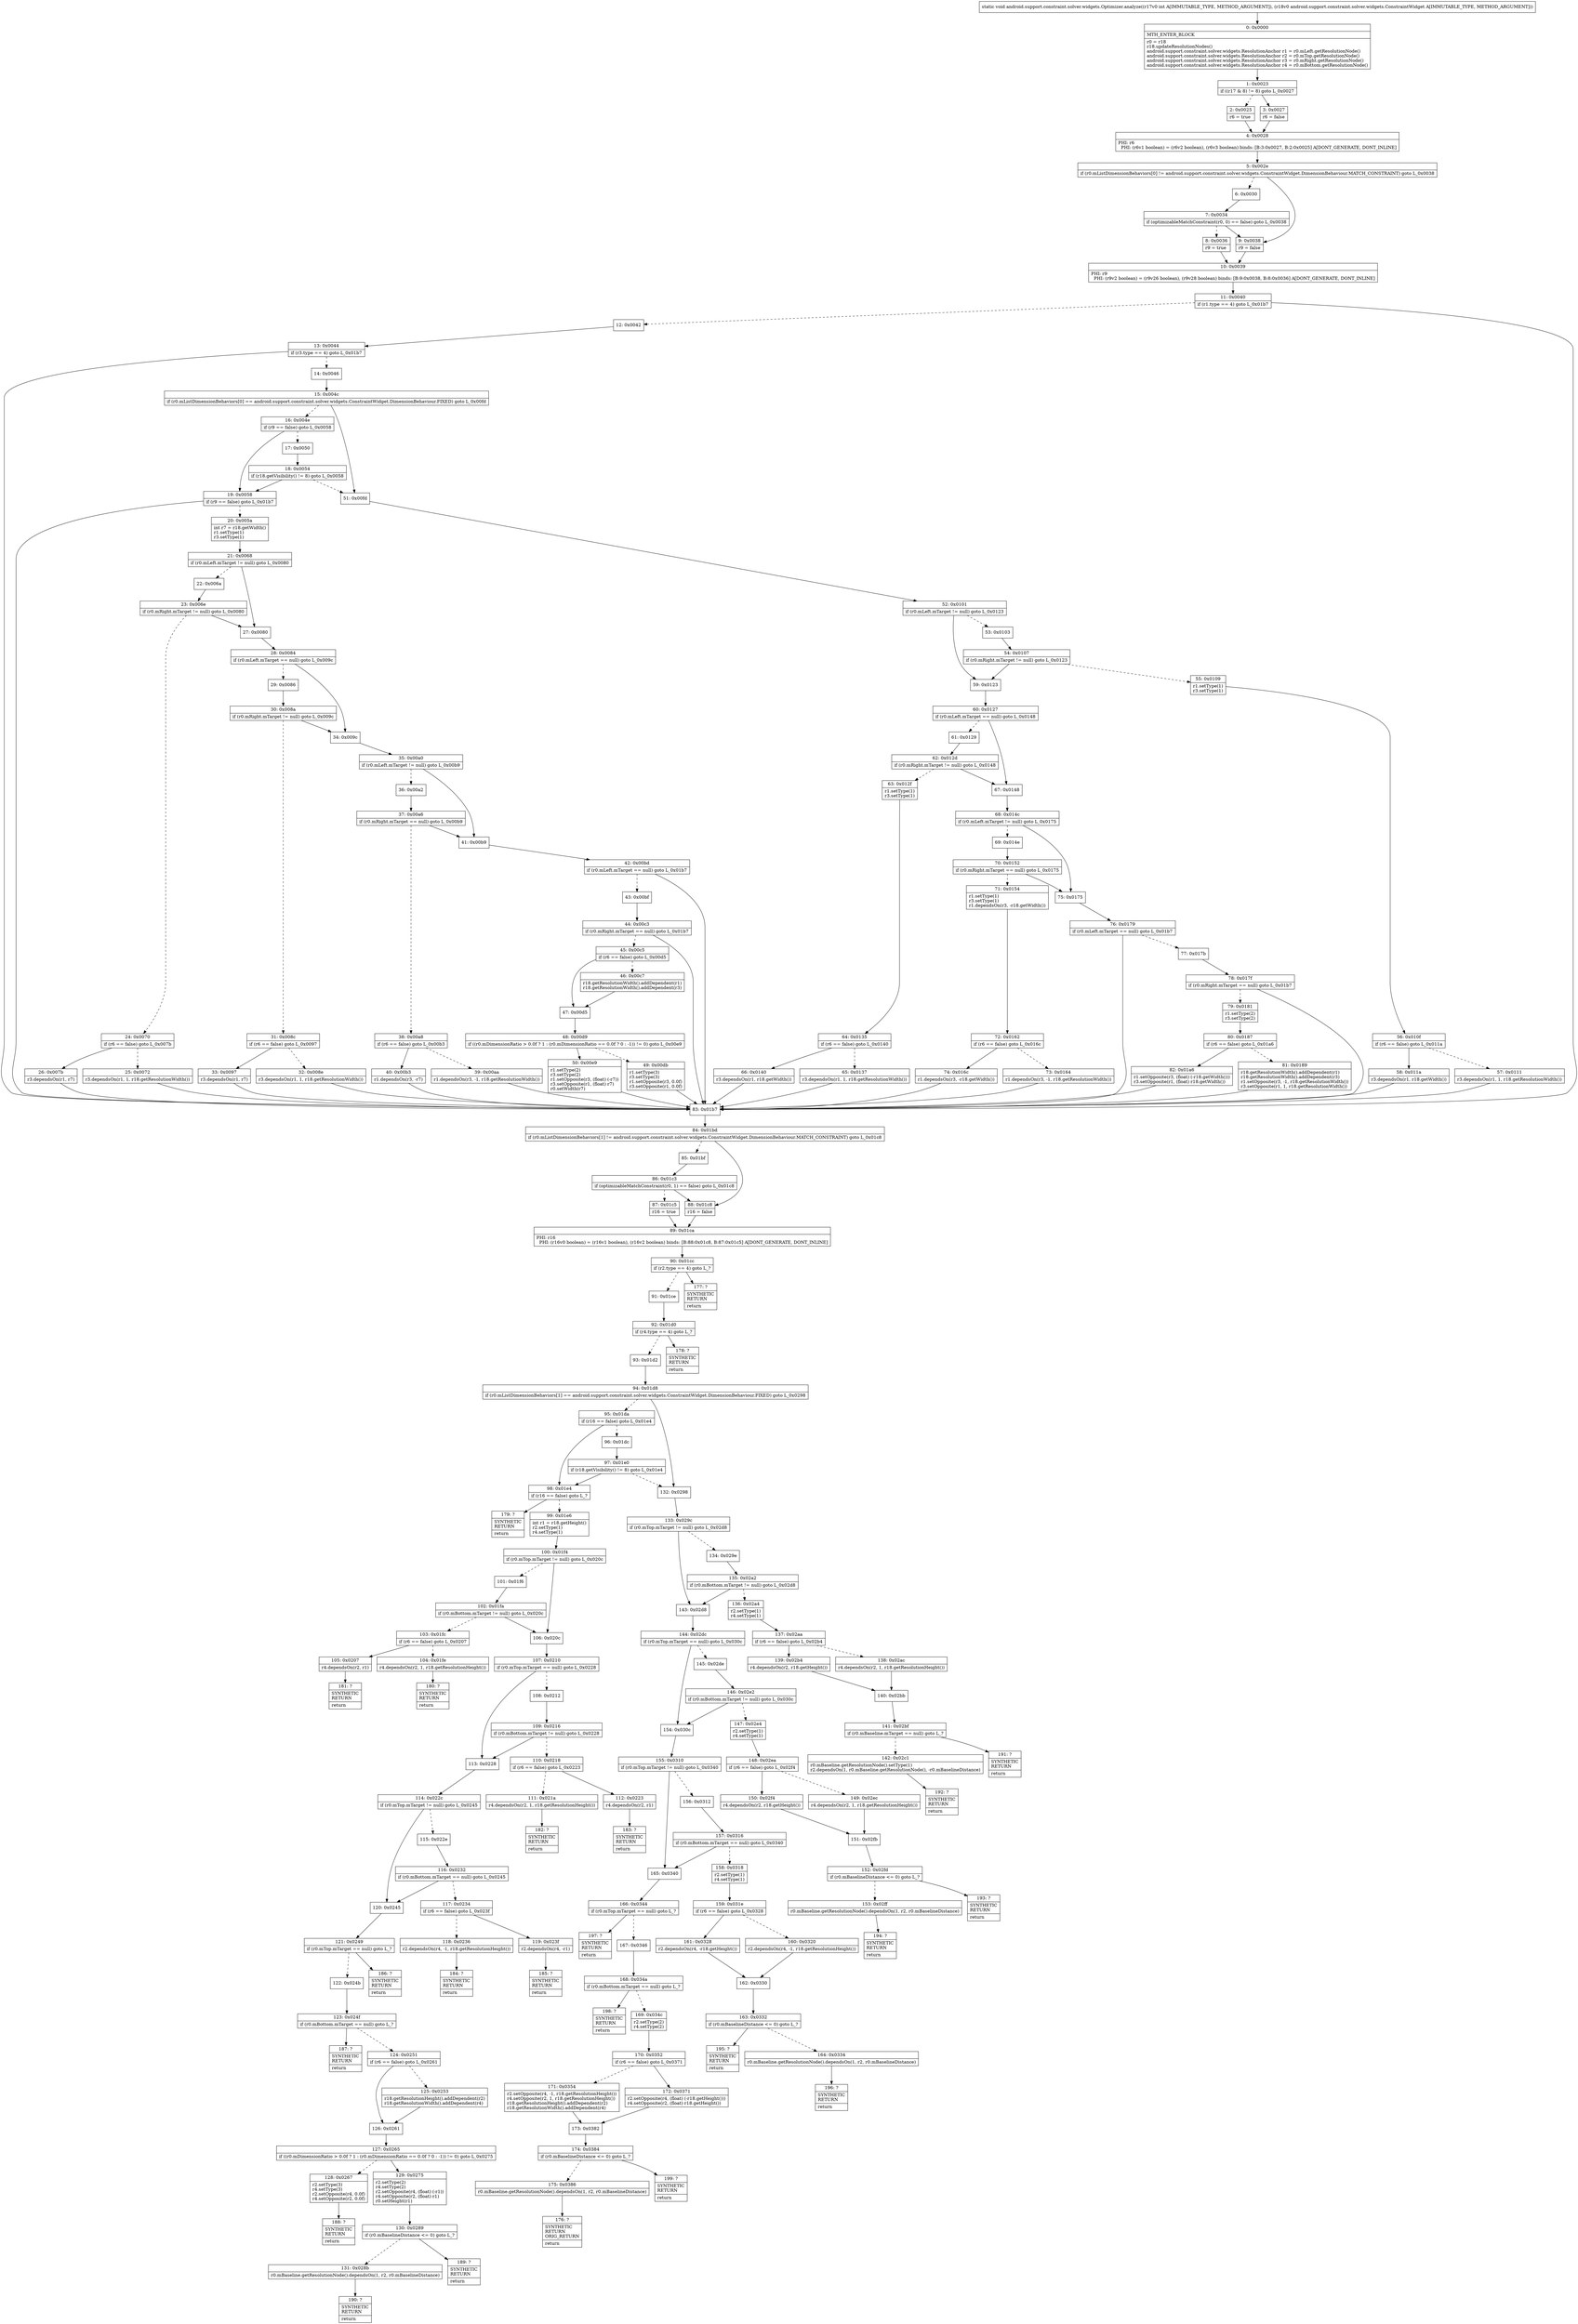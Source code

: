 digraph "CFG forandroid.support.constraint.solver.widgets.Optimizer.analyze(ILandroid\/support\/constraint\/solver\/widgets\/ConstraintWidget;)V" {
Node_0 [shape=record,label="{0\:\ 0x0000|MTH_ENTER_BLOCK\l|r0 = r18\lr18.updateResolutionNodes()\landroid.support.constraint.solver.widgets.ResolutionAnchor r1 = r0.mLeft.getResolutionNode()\landroid.support.constraint.solver.widgets.ResolutionAnchor r2 = r0.mTop.getResolutionNode()\landroid.support.constraint.solver.widgets.ResolutionAnchor r3 = r0.mRight.getResolutionNode()\landroid.support.constraint.solver.widgets.ResolutionAnchor r4 = r0.mBottom.getResolutionNode()\l}"];
Node_1 [shape=record,label="{1\:\ 0x0023|if ((r17 & 8) != 8) goto L_0x0027\l}"];
Node_2 [shape=record,label="{2\:\ 0x0025|r6 = true\l}"];
Node_3 [shape=record,label="{3\:\ 0x0027|r6 = false\l}"];
Node_4 [shape=record,label="{4\:\ 0x0028|PHI: r6 \l  PHI: (r6v1 boolean) = (r6v2 boolean), (r6v3 boolean) binds: [B:3:0x0027, B:2:0x0025] A[DONT_GENERATE, DONT_INLINE]\l}"];
Node_5 [shape=record,label="{5\:\ 0x002e|if (r0.mListDimensionBehaviors[0] != android.support.constraint.solver.widgets.ConstraintWidget.DimensionBehaviour.MATCH_CONSTRAINT) goto L_0x0038\l}"];
Node_6 [shape=record,label="{6\:\ 0x0030}"];
Node_7 [shape=record,label="{7\:\ 0x0034|if (optimizableMatchConstraint(r0, 0) == false) goto L_0x0038\l}"];
Node_8 [shape=record,label="{8\:\ 0x0036|r9 = true\l}"];
Node_9 [shape=record,label="{9\:\ 0x0038|r9 = false\l}"];
Node_10 [shape=record,label="{10\:\ 0x0039|PHI: r9 \l  PHI: (r9v2 boolean) = (r9v26 boolean), (r9v28 boolean) binds: [B:9:0x0038, B:8:0x0036] A[DONT_GENERATE, DONT_INLINE]\l}"];
Node_11 [shape=record,label="{11\:\ 0x0040|if (r1.type == 4) goto L_0x01b7\l}"];
Node_12 [shape=record,label="{12\:\ 0x0042}"];
Node_13 [shape=record,label="{13\:\ 0x0044|if (r3.type == 4) goto L_0x01b7\l}"];
Node_14 [shape=record,label="{14\:\ 0x0046}"];
Node_15 [shape=record,label="{15\:\ 0x004c|if (r0.mListDimensionBehaviors[0] == android.support.constraint.solver.widgets.ConstraintWidget.DimensionBehaviour.FIXED) goto L_0x00fd\l}"];
Node_16 [shape=record,label="{16\:\ 0x004e|if (r9 == false) goto L_0x0058\l}"];
Node_17 [shape=record,label="{17\:\ 0x0050}"];
Node_18 [shape=record,label="{18\:\ 0x0054|if (r18.getVisibility() != 8) goto L_0x0058\l}"];
Node_19 [shape=record,label="{19\:\ 0x0058|if (r9 == false) goto L_0x01b7\l}"];
Node_20 [shape=record,label="{20\:\ 0x005a|int r7 = r18.getWidth()\lr1.setType(1)\lr3.setType(1)\l}"];
Node_21 [shape=record,label="{21\:\ 0x0068|if (r0.mLeft.mTarget != null) goto L_0x0080\l}"];
Node_22 [shape=record,label="{22\:\ 0x006a}"];
Node_23 [shape=record,label="{23\:\ 0x006e|if (r0.mRight.mTarget != null) goto L_0x0080\l}"];
Node_24 [shape=record,label="{24\:\ 0x0070|if (r6 == false) goto L_0x007b\l}"];
Node_25 [shape=record,label="{25\:\ 0x0072|r3.dependsOn(r1, 1, r18.getResolutionWidth())\l}"];
Node_26 [shape=record,label="{26\:\ 0x007b|r3.dependsOn(r1, r7)\l}"];
Node_27 [shape=record,label="{27\:\ 0x0080}"];
Node_28 [shape=record,label="{28\:\ 0x0084|if (r0.mLeft.mTarget == null) goto L_0x009c\l}"];
Node_29 [shape=record,label="{29\:\ 0x0086}"];
Node_30 [shape=record,label="{30\:\ 0x008a|if (r0.mRight.mTarget != null) goto L_0x009c\l}"];
Node_31 [shape=record,label="{31\:\ 0x008c|if (r6 == false) goto L_0x0097\l}"];
Node_32 [shape=record,label="{32\:\ 0x008e|r3.dependsOn(r1, 1, r18.getResolutionWidth())\l}"];
Node_33 [shape=record,label="{33\:\ 0x0097|r3.dependsOn(r1, r7)\l}"];
Node_34 [shape=record,label="{34\:\ 0x009c}"];
Node_35 [shape=record,label="{35\:\ 0x00a0|if (r0.mLeft.mTarget != null) goto L_0x00b9\l}"];
Node_36 [shape=record,label="{36\:\ 0x00a2}"];
Node_37 [shape=record,label="{37\:\ 0x00a6|if (r0.mRight.mTarget == null) goto L_0x00b9\l}"];
Node_38 [shape=record,label="{38\:\ 0x00a8|if (r6 == false) goto L_0x00b3\l}"];
Node_39 [shape=record,label="{39\:\ 0x00aa|r1.dependsOn(r3, \-1, r18.getResolutionWidth())\l}"];
Node_40 [shape=record,label="{40\:\ 0x00b3|r1.dependsOn(r3, \-r7)\l}"];
Node_41 [shape=record,label="{41\:\ 0x00b9}"];
Node_42 [shape=record,label="{42\:\ 0x00bd|if (r0.mLeft.mTarget == null) goto L_0x01b7\l}"];
Node_43 [shape=record,label="{43\:\ 0x00bf}"];
Node_44 [shape=record,label="{44\:\ 0x00c3|if (r0.mRight.mTarget == null) goto L_0x01b7\l}"];
Node_45 [shape=record,label="{45\:\ 0x00c5|if (r6 == false) goto L_0x00d5\l}"];
Node_46 [shape=record,label="{46\:\ 0x00c7|r18.getResolutionWidth().addDependent(r1)\lr18.getResolutionWidth().addDependent(r3)\l}"];
Node_47 [shape=record,label="{47\:\ 0x00d5}"];
Node_48 [shape=record,label="{48\:\ 0x00d9|if ((r0.mDimensionRatio \> 0.0f ? 1 : (r0.mDimensionRatio == 0.0f ? 0 : \-1)) != 0) goto L_0x00e9\l}"];
Node_49 [shape=record,label="{49\:\ 0x00db|r1.setType(3)\lr3.setType(3)\lr1.setOpposite(r3, 0.0f)\lr3.setOpposite(r1, 0.0f)\l}"];
Node_50 [shape=record,label="{50\:\ 0x00e9|r1.setType(2)\lr3.setType(2)\lr1.setOpposite(r3, (float) (\-r7))\lr3.setOpposite(r1, (float) r7)\lr0.setWidth(r7)\l}"];
Node_51 [shape=record,label="{51\:\ 0x00fd}"];
Node_52 [shape=record,label="{52\:\ 0x0101|if (r0.mLeft.mTarget != null) goto L_0x0123\l}"];
Node_53 [shape=record,label="{53\:\ 0x0103}"];
Node_54 [shape=record,label="{54\:\ 0x0107|if (r0.mRight.mTarget != null) goto L_0x0123\l}"];
Node_55 [shape=record,label="{55\:\ 0x0109|r1.setType(1)\lr3.setType(1)\l}"];
Node_56 [shape=record,label="{56\:\ 0x010f|if (r6 == false) goto L_0x011a\l}"];
Node_57 [shape=record,label="{57\:\ 0x0111|r3.dependsOn(r1, 1, r18.getResolutionWidth())\l}"];
Node_58 [shape=record,label="{58\:\ 0x011a|r3.dependsOn(r1, r18.getWidth())\l}"];
Node_59 [shape=record,label="{59\:\ 0x0123}"];
Node_60 [shape=record,label="{60\:\ 0x0127|if (r0.mLeft.mTarget == null) goto L_0x0148\l}"];
Node_61 [shape=record,label="{61\:\ 0x0129}"];
Node_62 [shape=record,label="{62\:\ 0x012d|if (r0.mRight.mTarget != null) goto L_0x0148\l}"];
Node_63 [shape=record,label="{63\:\ 0x012f|r1.setType(1)\lr3.setType(1)\l}"];
Node_64 [shape=record,label="{64\:\ 0x0135|if (r6 == false) goto L_0x0140\l}"];
Node_65 [shape=record,label="{65\:\ 0x0137|r3.dependsOn(r1, 1, r18.getResolutionWidth())\l}"];
Node_66 [shape=record,label="{66\:\ 0x0140|r3.dependsOn(r1, r18.getWidth())\l}"];
Node_67 [shape=record,label="{67\:\ 0x0148}"];
Node_68 [shape=record,label="{68\:\ 0x014c|if (r0.mLeft.mTarget != null) goto L_0x0175\l}"];
Node_69 [shape=record,label="{69\:\ 0x014e}"];
Node_70 [shape=record,label="{70\:\ 0x0152|if (r0.mRight.mTarget == null) goto L_0x0175\l}"];
Node_71 [shape=record,label="{71\:\ 0x0154|r1.setType(1)\lr3.setType(1)\lr1.dependsOn(r3, \-r18.getWidth())\l}"];
Node_72 [shape=record,label="{72\:\ 0x0162|if (r6 == false) goto L_0x016c\l}"];
Node_73 [shape=record,label="{73\:\ 0x0164|r1.dependsOn(r3, \-1, r18.getResolutionWidth())\l}"];
Node_74 [shape=record,label="{74\:\ 0x016c|r1.dependsOn(r3, \-r18.getWidth())\l}"];
Node_75 [shape=record,label="{75\:\ 0x0175}"];
Node_76 [shape=record,label="{76\:\ 0x0179|if (r0.mLeft.mTarget == null) goto L_0x01b7\l}"];
Node_77 [shape=record,label="{77\:\ 0x017b}"];
Node_78 [shape=record,label="{78\:\ 0x017f|if (r0.mRight.mTarget == null) goto L_0x01b7\l}"];
Node_79 [shape=record,label="{79\:\ 0x0181|r1.setType(2)\lr3.setType(2)\l}"];
Node_80 [shape=record,label="{80\:\ 0x0187|if (r6 == false) goto L_0x01a6\l}"];
Node_81 [shape=record,label="{81\:\ 0x0189|r18.getResolutionWidth().addDependent(r1)\lr18.getResolutionWidth().addDependent(r3)\lr1.setOpposite(r3, \-1, r18.getResolutionWidth())\lr3.setOpposite(r1, 1, r18.getResolutionWidth())\l}"];
Node_82 [shape=record,label="{82\:\ 0x01a6|r1.setOpposite(r3, (float) (\-r18.getWidth()))\lr3.setOpposite(r1, (float) r18.getWidth())\l}"];
Node_83 [shape=record,label="{83\:\ 0x01b7}"];
Node_84 [shape=record,label="{84\:\ 0x01bd|if (r0.mListDimensionBehaviors[1] != android.support.constraint.solver.widgets.ConstraintWidget.DimensionBehaviour.MATCH_CONSTRAINT) goto L_0x01c8\l}"];
Node_85 [shape=record,label="{85\:\ 0x01bf}"];
Node_86 [shape=record,label="{86\:\ 0x01c3|if (optimizableMatchConstraint(r0, 1) == false) goto L_0x01c8\l}"];
Node_87 [shape=record,label="{87\:\ 0x01c5|r16 = true\l}"];
Node_88 [shape=record,label="{88\:\ 0x01c8|r16 = false\l}"];
Node_89 [shape=record,label="{89\:\ 0x01ca|PHI: r16 \l  PHI: (r16v0 boolean) = (r16v1 boolean), (r16v2 boolean) binds: [B:88:0x01c8, B:87:0x01c5] A[DONT_GENERATE, DONT_INLINE]\l}"];
Node_90 [shape=record,label="{90\:\ 0x01cc|if (r2.type == 4) goto L_?\l}"];
Node_91 [shape=record,label="{91\:\ 0x01ce}"];
Node_92 [shape=record,label="{92\:\ 0x01d0|if (r4.type == 4) goto L_?\l}"];
Node_93 [shape=record,label="{93\:\ 0x01d2}"];
Node_94 [shape=record,label="{94\:\ 0x01d8|if (r0.mListDimensionBehaviors[1] == android.support.constraint.solver.widgets.ConstraintWidget.DimensionBehaviour.FIXED) goto L_0x0298\l}"];
Node_95 [shape=record,label="{95\:\ 0x01da|if (r16 == false) goto L_0x01e4\l}"];
Node_96 [shape=record,label="{96\:\ 0x01dc}"];
Node_97 [shape=record,label="{97\:\ 0x01e0|if (r18.getVisibility() != 8) goto L_0x01e4\l}"];
Node_98 [shape=record,label="{98\:\ 0x01e4|if (r16 == false) goto L_?\l}"];
Node_99 [shape=record,label="{99\:\ 0x01e6|int r1 = r18.getHeight()\lr2.setType(1)\lr4.setType(1)\l}"];
Node_100 [shape=record,label="{100\:\ 0x01f4|if (r0.mTop.mTarget != null) goto L_0x020c\l}"];
Node_101 [shape=record,label="{101\:\ 0x01f6}"];
Node_102 [shape=record,label="{102\:\ 0x01fa|if (r0.mBottom.mTarget != null) goto L_0x020c\l}"];
Node_103 [shape=record,label="{103\:\ 0x01fc|if (r6 == false) goto L_0x0207\l}"];
Node_104 [shape=record,label="{104\:\ 0x01fe|r4.dependsOn(r2, 1, r18.getResolutionHeight())\l}"];
Node_105 [shape=record,label="{105\:\ 0x0207|r4.dependsOn(r2, r1)\l}"];
Node_106 [shape=record,label="{106\:\ 0x020c}"];
Node_107 [shape=record,label="{107\:\ 0x0210|if (r0.mTop.mTarget == null) goto L_0x0228\l}"];
Node_108 [shape=record,label="{108\:\ 0x0212}"];
Node_109 [shape=record,label="{109\:\ 0x0216|if (r0.mBottom.mTarget != null) goto L_0x0228\l}"];
Node_110 [shape=record,label="{110\:\ 0x0218|if (r6 == false) goto L_0x0223\l}"];
Node_111 [shape=record,label="{111\:\ 0x021a|r4.dependsOn(r2, 1, r18.getResolutionHeight())\l}"];
Node_112 [shape=record,label="{112\:\ 0x0223|r4.dependsOn(r2, r1)\l}"];
Node_113 [shape=record,label="{113\:\ 0x0228}"];
Node_114 [shape=record,label="{114\:\ 0x022c|if (r0.mTop.mTarget != null) goto L_0x0245\l}"];
Node_115 [shape=record,label="{115\:\ 0x022e}"];
Node_116 [shape=record,label="{116\:\ 0x0232|if (r0.mBottom.mTarget == null) goto L_0x0245\l}"];
Node_117 [shape=record,label="{117\:\ 0x0234|if (r6 == false) goto L_0x023f\l}"];
Node_118 [shape=record,label="{118\:\ 0x0236|r2.dependsOn(r4, \-1, r18.getResolutionHeight())\l}"];
Node_119 [shape=record,label="{119\:\ 0x023f|r2.dependsOn(r4, \-r1)\l}"];
Node_120 [shape=record,label="{120\:\ 0x0245}"];
Node_121 [shape=record,label="{121\:\ 0x0249|if (r0.mTop.mTarget == null) goto L_?\l}"];
Node_122 [shape=record,label="{122\:\ 0x024b}"];
Node_123 [shape=record,label="{123\:\ 0x024f|if (r0.mBottom.mTarget == null) goto L_?\l}"];
Node_124 [shape=record,label="{124\:\ 0x0251|if (r6 == false) goto L_0x0261\l}"];
Node_125 [shape=record,label="{125\:\ 0x0253|r18.getResolutionHeight().addDependent(r2)\lr18.getResolutionWidth().addDependent(r4)\l}"];
Node_126 [shape=record,label="{126\:\ 0x0261}"];
Node_127 [shape=record,label="{127\:\ 0x0265|if ((r0.mDimensionRatio \> 0.0f ? 1 : (r0.mDimensionRatio == 0.0f ? 0 : \-1)) != 0) goto L_0x0275\l}"];
Node_128 [shape=record,label="{128\:\ 0x0267|r2.setType(3)\lr4.setType(3)\lr2.setOpposite(r4, 0.0f)\lr4.setOpposite(r2, 0.0f)\l}"];
Node_129 [shape=record,label="{129\:\ 0x0275|r2.setType(2)\lr4.setType(2)\lr2.setOpposite(r4, (float) (\-r1))\lr4.setOpposite(r2, (float) r1)\lr0.setHeight(r1)\l}"];
Node_130 [shape=record,label="{130\:\ 0x0289|if (r0.mBaselineDistance \<= 0) goto L_?\l}"];
Node_131 [shape=record,label="{131\:\ 0x028b|r0.mBaseline.getResolutionNode().dependsOn(1, r2, r0.mBaselineDistance)\l}"];
Node_132 [shape=record,label="{132\:\ 0x0298}"];
Node_133 [shape=record,label="{133\:\ 0x029c|if (r0.mTop.mTarget != null) goto L_0x02d8\l}"];
Node_134 [shape=record,label="{134\:\ 0x029e}"];
Node_135 [shape=record,label="{135\:\ 0x02a2|if (r0.mBottom.mTarget != null) goto L_0x02d8\l}"];
Node_136 [shape=record,label="{136\:\ 0x02a4|r2.setType(1)\lr4.setType(1)\l}"];
Node_137 [shape=record,label="{137\:\ 0x02aa|if (r6 == false) goto L_0x02b4\l}"];
Node_138 [shape=record,label="{138\:\ 0x02ac|r4.dependsOn(r2, 1, r18.getResolutionHeight())\l}"];
Node_139 [shape=record,label="{139\:\ 0x02b4|r4.dependsOn(r2, r18.getHeight())\l}"];
Node_140 [shape=record,label="{140\:\ 0x02bb}"];
Node_141 [shape=record,label="{141\:\ 0x02bf|if (r0.mBaseline.mTarget == null) goto L_?\l}"];
Node_142 [shape=record,label="{142\:\ 0x02c1|r0.mBaseline.getResolutionNode().setType(1)\lr2.dependsOn(1, r0.mBaseline.getResolutionNode(), \-r0.mBaselineDistance)\l}"];
Node_143 [shape=record,label="{143\:\ 0x02d8}"];
Node_144 [shape=record,label="{144\:\ 0x02dc|if (r0.mTop.mTarget == null) goto L_0x030c\l}"];
Node_145 [shape=record,label="{145\:\ 0x02de}"];
Node_146 [shape=record,label="{146\:\ 0x02e2|if (r0.mBottom.mTarget != null) goto L_0x030c\l}"];
Node_147 [shape=record,label="{147\:\ 0x02e4|r2.setType(1)\lr4.setType(1)\l}"];
Node_148 [shape=record,label="{148\:\ 0x02ea|if (r6 == false) goto L_0x02f4\l}"];
Node_149 [shape=record,label="{149\:\ 0x02ec|r4.dependsOn(r2, 1, r18.getResolutionHeight())\l}"];
Node_150 [shape=record,label="{150\:\ 0x02f4|r4.dependsOn(r2, r18.getHeight())\l}"];
Node_151 [shape=record,label="{151\:\ 0x02fb}"];
Node_152 [shape=record,label="{152\:\ 0x02fd|if (r0.mBaselineDistance \<= 0) goto L_?\l}"];
Node_153 [shape=record,label="{153\:\ 0x02ff|r0.mBaseline.getResolutionNode().dependsOn(1, r2, r0.mBaselineDistance)\l}"];
Node_154 [shape=record,label="{154\:\ 0x030c}"];
Node_155 [shape=record,label="{155\:\ 0x0310|if (r0.mTop.mTarget != null) goto L_0x0340\l}"];
Node_156 [shape=record,label="{156\:\ 0x0312}"];
Node_157 [shape=record,label="{157\:\ 0x0316|if (r0.mBottom.mTarget == null) goto L_0x0340\l}"];
Node_158 [shape=record,label="{158\:\ 0x0318|r2.setType(1)\lr4.setType(1)\l}"];
Node_159 [shape=record,label="{159\:\ 0x031e|if (r6 == false) goto L_0x0328\l}"];
Node_160 [shape=record,label="{160\:\ 0x0320|r2.dependsOn(r4, \-1, r18.getResolutionHeight())\l}"];
Node_161 [shape=record,label="{161\:\ 0x0328|r2.dependsOn(r4, \-r18.getHeight())\l}"];
Node_162 [shape=record,label="{162\:\ 0x0330}"];
Node_163 [shape=record,label="{163\:\ 0x0332|if (r0.mBaselineDistance \<= 0) goto L_?\l}"];
Node_164 [shape=record,label="{164\:\ 0x0334|r0.mBaseline.getResolutionNode().dependsOn(1, r2, r0.mBaselineDistance)\l}"];
Node_165 [shape=record,label="{165\:\ 0x0340}"];
Node_166 [shape=record,label="{166\:\ 0x0344|if (r0.mTop.mTarget == null) goto L_?\l}"];
Node_167 [shape=record,label="{167\:\ 0x0346}"];
Node_168 [shape=record,label="{168\:\ 0x034a|if (r0.mBottom.mTarget == null) goto L_?\l}"];
Node_169 [shape=record,label="{169\:\ 0x034c|r2.setType(2)\lr4.setType(2)\l}"];
Node_170 [shape=record,label="{170\:\ 0x0352|if (r6 == false) goto L_0x0371\l}"];
Node_171 [shape=record,label="{171\:\ 0x0354|r2.setOpposite(r4, \-1, r18.getResolutionHeight())\lr4.setOpposite(r2, 1, r18.getResolutionHeight())\lr18.getResolutionHeight().addDependent(r2)\lr18.getResolutionWidth().addDependent(r4)\l}"];
Node_172 [shape=record,label="{172\:\ 0x0371|r2.setOpposite(r4, (float) (\-r18.getHeight()))\lr4.setOpposite(r2, (float) r18.getHeight())\l}"];
Node_173 [shape=record,label="{173\:\ 0x0382}"];
Node_174 [shape=record,label="{174\:\ 0x0384|if (r0.mBaselineDistance \<= 0) goto L_?\l}"];
Node_175 [shape=record,label="{175\:\ 0x0386|r0.mBaseline.getResolutionNode().dependsOn(1, r2, r0.mBaselineDistance)\l}"];
Node_176 [shape=record,label="{176\:\ ?|SYNTHETIC\lRETURN\lORIG_RETURN\l|return\l}"];
Node_177 [shape=record,label="{177\:\ ?|SYNTHETIC\lRETURN\l|return\l}"];
Node_178 [shape=record,label="{178\:\ ?|SYNTHETIC\lRETURN\l|return\l}"];
Node_179 [shape=record,label="{179\:\ ?|SYNTHETIC\lRETURN\l|return\l}"];
Node_180 [shape=record,label="{180\:\ ?|SYNTHETIC\lRETURN\l|return\l}"];
Node_181 [shape=record,label="{181\:\ ?|SYNTHETIC\lRETURN\l|return\l}"];
Node_182 [shape=record,label="{182\:\ ?|SYNTHETIC\lRETURN\l|return\l}"];
Node_183 [shape=record,label="{183\:\ ?|SYNTHETIC\lRETURN\l|return\l}"];
Node_184 [shape=record,label="{184\:\ ?|SYNTHETIC\lRETURN\l|return\l}"];
Node_185 [shape=record,label="{185\:\ ?|SYNTHETIC\lRETURN\l|return\l}"];
Node_186 [shape=record,label="{186\:\ ?|SYNTHETIC\lRETURN\l|return\l}"];
Node_187 [shape=record,label="{187\:\ ?|SYNTHETIC\lRETURN\l|return\l}"];
Node_188 [shape=record,label="{188\:\ ?|SYNTHETIC\lRETURN\l|return\l}"];
Node_189 [shape=record,label="{189\:\ ?|SYNTHETIC\lRETURN\l|return\l}"];
Node_190 [shape=record,label="{190\:\ ?|SYNTHETIC\lRETURN\l|return\l}"];
Node_191 [shape=record,label="{191\:\ ?|SYNTHETIC\lRETURN\l|return\l}"];
Node_192 [shape=record,label="{192\:\ ?|SYNTHETIC\lRETURN\l|return\l}"];
Node_193 [shape=record,label="{193\:\ ?|SYNTHETIC\lRETURN\l|return\l}"];
Node_194 [shape=record,label="{194\:\ ?|SYNTHETIC\lRETURN\l|return\l}"];
Node_195 [shape=record,label="{195\:\ ?|SYNTHETIC\lRETURN\l|return\l}"];
Node_196 [shape=record,label="{196\:\ ?|SYNTHETIC\lRETURN\l|return\l}"];
Node_197 [shape=record,label="{197\:\ ?|SYNTHETIC\lRETURN\l|return\l}"];
Node_198 [shape=record,label="{198\:\ ?|SYNTHETIC\lRETURN\l|return\l}"];
Node_199 [shape=record,label="{199\:\ ?|SYNTHETIC\lRETURN\l|return\l}"];
MethodNode[shape=record,label="{static void android.support.constraint.solver.widgets.Optimizer.analyze((r17v0 int A[IMMUTABLE_TYPE, METHOD_ARGUMENT]), (r18v0 android.support.constraint.solver.widgets.ConstraintWidget A[IMMUTABLE_TYPE, METHOD_ARGUMENT])) }"];
MethodNode -> Node_0;
Node_0 -> Node_1;
Node_1 -> Node_2[style=dashed];
Node_1 -> Node_3;
Node_2 -> Node_4;
Node_3 -> Node_4;
Node_4 -> Node_5;
Node_5 -> Node_6[style=dashed];
Node_5 -> Node_9;
Node_6 -> Node_7;
Node_7 -> Node_8[style=dashed];
Node_7 -> Node_9;
Node_8 -> Node_10;
Node_9 -> Node_10;
Node_10 -> Node_11;
Node_11 -> Node_12[style=dashed];
Node_11 -> Node_83;
Node_12 -> Node_13;
Node_13 -> Node_14[style=dashed];
Node_13 -> Node_83;
Node_14 -> Node_15;
Node_15 -> Node_16[style=dashed];
Node_15 -> Node_51;
Node_16 -> Node_17[style=dashed];
Node_16 -> Node_19;
Node_17 -> Node_18;
Node_18 -> Node_19;
Node_18 -> Node_51[style=dashed];
Node_19 -> Node_20[style=dashed];
Node_19 -> Node_83;
Node_20 -> Node_21;
Node_21 -> Node_22[style=dashed];
Node_21 -> Node_27;
Node_22 -> Node_23;
Node_23 -> Node_24[style=dashed];
Node_23 -> Node_27;
Node_24 -> Node_25[style=dashed];
Node_24 -> Node_26;
Node_25 -> Node_83;
Node_26 -> Node_83;
Node_27 -> Node_28;
Node_28 -> Node_29[style=dashed];
Node_28 -> Node_34;
Node_29 -> Node_30;
Node_30 -> Node_31[style=dashed];
Node_30 -> Node_34;
Node_31 -> Node_32[style=dashed];
Node_31 -> Node_33;
Node_32 -> Node_83;
Node_33 -> Node_83;
Node_34 -> Node_35;
Node_35 -> Node_36[style=dashed];
Node_35 -> Node_41;
Node_36 -> Node_37;
Node_37 -> Node_38[style=dashed];
Node_37 -> Node_41;
Node_38 -> Node_39[style=dashed];
Node_38 -> Node_40;
Node_39 -> Node_83;
Node_40 -> Node_83;
Node_41 -> Node_42;
Node_42 -> Node_43[style=dashed];
Node_42 -> Node_83;
Node_43 -> Node_44;
Node_44 -> Node_45[style=dashed];
Node_44 -> Node_83;
Node_45 -> Node_46[style=dashed];
Node_45 -> Node_47;
Node_46 -> Node_47;
Node_47 -> Node_48;
Node_48 -> Node_49[style=dashed];
Node_48 -> Node_50;
Node_49 -> Node_83;
Node_50 -> Node_83;
Node_51 -> Node_52;
Node_52 -> Node_53[style=dashed];
Node_52 -> Node_59;
Node_53 -> Node_54;
Node_54 -> Node_55[style=dashed];
Node_54 -> Node_59;
Node_55 -> Node_56;
Node_56 -> Node_57[style=dashed];
Node_56 -> Node_58;
Node_57 -> Node_83;
Node_58 -> Node_83;
Node_59 -> Node_60;
Node_60 -> Node_61[style=dashed];
Node_60 -> Node_67;
Node_61 -> Node_62;
Node_62 -> Node_63[style=dashed];
Node_62 -> Node_67;
Node_63 -> Node_64;
Node_64 -> Node_65[style=dashed];
Node_64 -> Node_66;
Node_65 -> Node_83;
Node_66 -> Node_83;
Node_67 -> Node_68;
Node_68 -> Node_69[style=dashed];
Node_68 -> Node_75;
Node_69 -> Node_70;
Node_70 -> Node_71[style=dashed];
Node_70 -> Node_75;
Node_71 -> Node_72;
Node_72 -> Node_73[style=dashed];
Node_72 -> Node_74;
Node_73 -> Node_83;
Node_74 -> Node_83;
Node_75 -> Node_76;
Node_76 -> Node_77[style=dashed];
Node_76 -> Node_83;
Node_77 -> Node_78;
Node_78 -> Node_79[style=dashed];
Node_78 -> Node_83;
Node_79 -> Node_80;
Node_80 -> Node_81[style=dashed];
Node_80 -> Node_82;
Node_81 -> Node_83;
Node_82 -> Node_83;
Node_83 -> Node_84;
Node_84 -> Node_85[style=dashed];
Node_84 -> Node_88;
Node_85 -> Node_86;
Node_86 -> Node_87[style=dashed];
Node_86 -> Node_88;
Node_87 -> Node_89;
Node_88 -> Node_89;
Node_89 -> Node_90;
Node_90 -> Node_91[style=dashed];
Node_90 -> Node_177;
Node_91 -> Node_92;
Node_92 -> Node_93[style=dashed];
Node_92 -> Node_178;
Node_93 -> Node_94;
Node_94 -> Node_95[style=dashed];
Node_94 -> Node_132;
Node_95 -> Node_96[style=dashed];
Node_95 -> Node_98;
Node_96 -> Node_97;
Node_97 -> Node_98;
Node_97 -> Node_132[style=dashed];
Node_98 -> Node_99[style=dashed];
Node_98 -> Node_179;
Node_99 -> Node_100;
Node_100 -> Node_101[style=dashed];
Node_100 -> Node_106;
Node_101 -> Node_102;
Node_102 -> Node_103[style=dashed];
Node_102 -> Node_106;
Node_103 -> Node_104[style=dashed];
Node_103 -> Node_105;
Node_104 -> Node_180;
Node_105 -> Node_181;
Node_106 -> Node_107;
Node_107 -> Node_108[style=dashed];
Node_107 -> Node_113;
Node_108 -> Node_109;
Node_109 -> Node_110[style=dashed];
Node_109 -> Node_113;
Node_110 -> Node_111[style=dashed];
Node_110 -> Node_112;
Node_111 -> Node_182;
Node_112 -> Node_183;
Node_113 -> Node_114;
Node_114 -> Node_115[style=dashed];
Node_114 -> Node_120;
Node_115 -> Node_116;
Node_116 -> Node_117[style=dashed];
Node_116 -> Node_120;
Node_117 -> Node_118[style=dashed];
Node_117 -> Node_119;
Node_118 -> Node_184;
Node_119 -> Node_185;
Node_120 -> Node_121;
Node_121 -> Node_122[style=dashed];
Node_121 -> Node_186;
Node_122 -> Node_123;
Node_123 -> Node_124[style=dashed];
Node_123 -> Node_187;
Node_124 -> Node_125[style=dashed];
Node_124 -> Node_126;
Node_125 -> Node_126;
Node_126 -> Node_127;
Node_127 -> Node_128[style=dashed];
Node_127 -> Node_129;
Node_128 -> Node_188;
Node_129 -> Node_130;
Node_130 -> Node_131[style=dashed];
Node_130 -> Node_189;
Node_131 -> Node_190;
Node_132 -> Node_133;
Node_133 -> Node_134[style=dashed];
Node_133 -> Node_143;
Node_134 -> Node_135;
Node_135 -> Node_136[style=dashed];
Node_135 -> Node_143;
Node_136 -> Node_137;
Node_137 -> Node_138[style=dashed];
Node_137 -> Node_139;
Node_138 -> Node_140;
Node_139 -> Node_140;
Node_140 -> Node_141;
Node_141 -> Node_142[style=dashed];
Node_141 -> Node_191;
Node_142 -> Node_192;
Node_143 -> Node_144;
Node_144 -> Node_145[style=dashed];
Node_144 -> Node_154;
Node_145 -> Node_146;
Node_146 -> Node_147[style=dashed];
Node_146 -> Node_154;
Node_147 -> Node_148;
Node_148 -> Node_149[style=dashed];
Node_148 -> Node_150;
Node_149 -> Node_151;
Node_150 -> Node_151;
Node_151 -> Node_152;
Node_152 -> Node_153[style=dashed];
Node_152 -> Node_193;
Node_153 -> Node_194;
Node_154 -> Node_155;
Node_155 -> Node_156[style=dashed];
Node_155 -> Node_165;
Node_156 -> Node_157;
Node_157 -> Node_158[style=dashed];
Node_157 -> Node_165;
Node_158 -> Node_159;
Node_159 -> Node_160[style=dashed];
Node_159 -> Node_161;
Node_160 -> Node_162;
Node_161 -> Node_162;
Node_162 -> Node_163;
Node_163 -> Node_164[style=dashed];
Node_163 -> Node_195;
Node_164 -> Node_196;
Node_165 -> Node_166;
Node_166 -> Node_167[style=dashed];
Node_166 -> Node_197;
Node_167 -> Node_168;
Node_168 -> Node_169[style=dashed];
Node_168 -> Node_198;
Node_169 -> Node_170;
Node_170 -> Node_171[style=dashed];
Node_170 -> Node_172;
Node_171 -> Node_173;
Node_172 -> Node_173;
Node_173 -> Node_174;
Node_174 -> Node_175[style=dashed];
Node_174 -> Node_199;
Node_175 -> Node_176;
}

